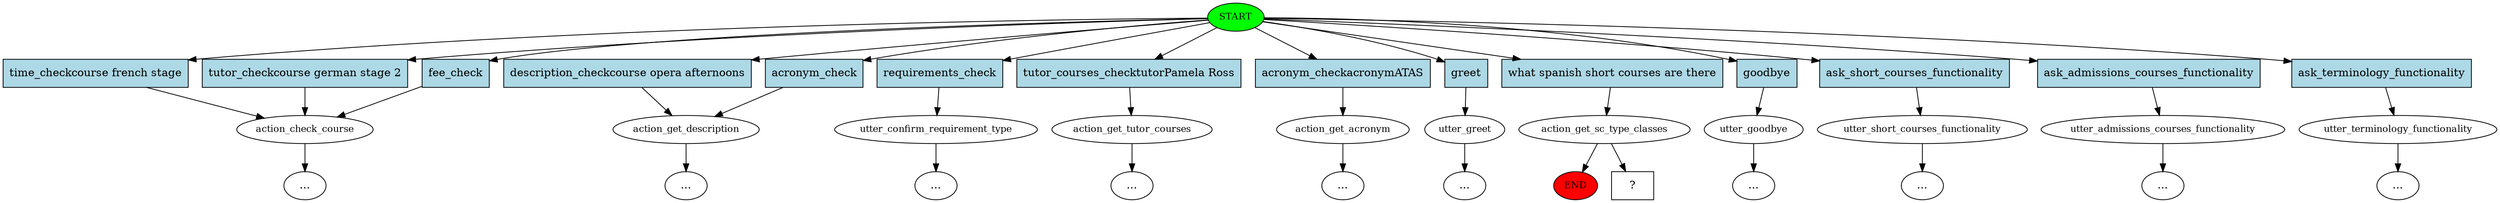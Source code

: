 digraph  {
0 [class="start active", fillcolor=green, fontsize=12, label=START, style=filled];
"-1" [class=end, fillcolor=red, fontsize=12, label=END, style=filled];
1 [class="", fontsize=12, label=action_check_course];
3 [class="", fontsize=12, label=action_get_description];
7 [class="", fontsize=12, label=utter_confirm_requirement_type];
"-9" [class=ellipsis, label="..."];
8 [class="", fontsize=12, label=action_get_tutor_courses];
"-10" [class=ellipsis, label="..."];
9 [class="", fontsize=12, label=action_get_acronym];
"-11" [class=ellipsis, label="..."];
18 [class="", fontsize=12, label=utter_greet];
"-23" [class=ellipsis, label="..."];
22 [class=active, fontsize=12, label=action_get_sc_type_classes];
"-25" [class=ellipsis, label="..."];
25 [class="", fontsize=12, label=utter_goodbye];
"-26" [class=ellipsis, label="..."];
26 [class="", fontsize=12, label=utter_short_courses_functionality];
"-27" [class=ellipsis, label="..."];
27 [class="", fontsize=12, label=utter_admissions_courses_functionality];
"-28" [class=ellipsis, label="..."];
28 [class="", fontsize=12, label=utter_terminology_functionality];
"-29" [class=ellipsis, label="..."];
"-31" [class=ellipsis, label="..."];
32 [class="intent dashed active", label="  ?  ", shape=rect];
33 [class=intent, fillcolor=lightblue, label="time_checkcourse french stage", shape=rect, style=filled];
34 [class=intent, fillcolor=lightblue, label="tutor_checkcourse german stage 2", shape=rect, style=filled];
35 [class=intent, fillcolor=lightblue, label=fee_check, shape=rect, style=filled];
36 [class=intent, fillcolor=lightblue, label="description_checkcourse opera afternoons", shape=rect, style=filled];
37 [class=intent, fillcolor=lightblue, label=acronym_check, shape=rect, style=filled];
38 [class=intent, fillcolor=lightblue, label=requirements_check, shape=rect, style=filled];
39 [class=intent, fillcolor=lightblue, label="tutor_courses_checktutorPamela Ross", shape=rect, style=filled];
40 [class=intent, fillcolor=lightblue, label=acronym_checkacronymATAS, shape=rect, style=filled];
41 [class=intent, fillcolor=lightblue, label=greet, shape=rect, style=filled];
42 [class="intent active", fillcolor=lightblue, label="what spanish short courses are there", shape=rect, style=filled];
43 [class=intent, fillcolor=lightblue, label=goodbye, shape=rect, style=filled];
44 [class=intent, fillcolor=lightblue, label=ask_short_courses_functionality, shape=rect, style=filled];
45 [class=intent, fillcolor=lightblue, label=ask_admissions_courses_functionality, shape=rect, style=filled];
46 [class=intent, fillcolor=lightblue, label=ask_terminology_functionality, shape=rect, style=filled];
0 -> 33  [class="", key=0];
0 -> 34  [class="", key=0];
0 -> 35  [class="", key=0];
0 -> 36  [class="", key=0];
0 -> 37  [class="", key=0];
0 -> 38  [class="", key=0];
0 -> 39  [class="", key=0];
0 -> 40  [class="", key=0];
0 -> 41  [class="", key=0];
0 -> 42  [class=active, key=0];
0 -> 43  [class="", key=0];
0 -> 44  [class="", key=0];
0 -> 45  [class="", key=0];
0 -> 46  [class="", key=0];
1 -> "-31"  [class="", key=NONE, label=""];
3 -> "-23"  [class="", key=NONE, label=""];
7 -> "-9"  [class="", key=NONE, label=""];
8 -> "-10"  [class="", key=NONE, label=""];
9 -> "-11"  [class="", key=NONE, label=""];
18 -> "-25"  [class="", key=NONE, label=""];
22 -> "-1"  [class="", key=NONE, label=""];
22 -> 32  [class=active, key=NONE, label=""];
25 -> "-26"  [class="", key=NONE, label=""];
26 -> "-27"  [class="", key=NONE, label=""];
27 -> "-28"  [class="", key=NONE, label=""];
28 -> "-29"  [class="", key=NONE, label=""];
33 -> 1  [class="", key=0];
34 -> 1  [class="", key=0];
35 -> 1  [class="", key=0];
36 -> 3  [class="", key=0];
37 -> 3  [class="", key=0];
38 -> 7  [class="", key=0];
39 -> 8  [class="", key=0];
40 -> 9  [class="", key=0];
41 -> 18  [class="", key=0];
42 -> 22  [class=active, key=0];
43 -> 25  [class="", key=0];
44 -> 26  [class="", key=0];
45 -> 27  [class="", key=0];
46 -> 28  [class="", key=0];
}
